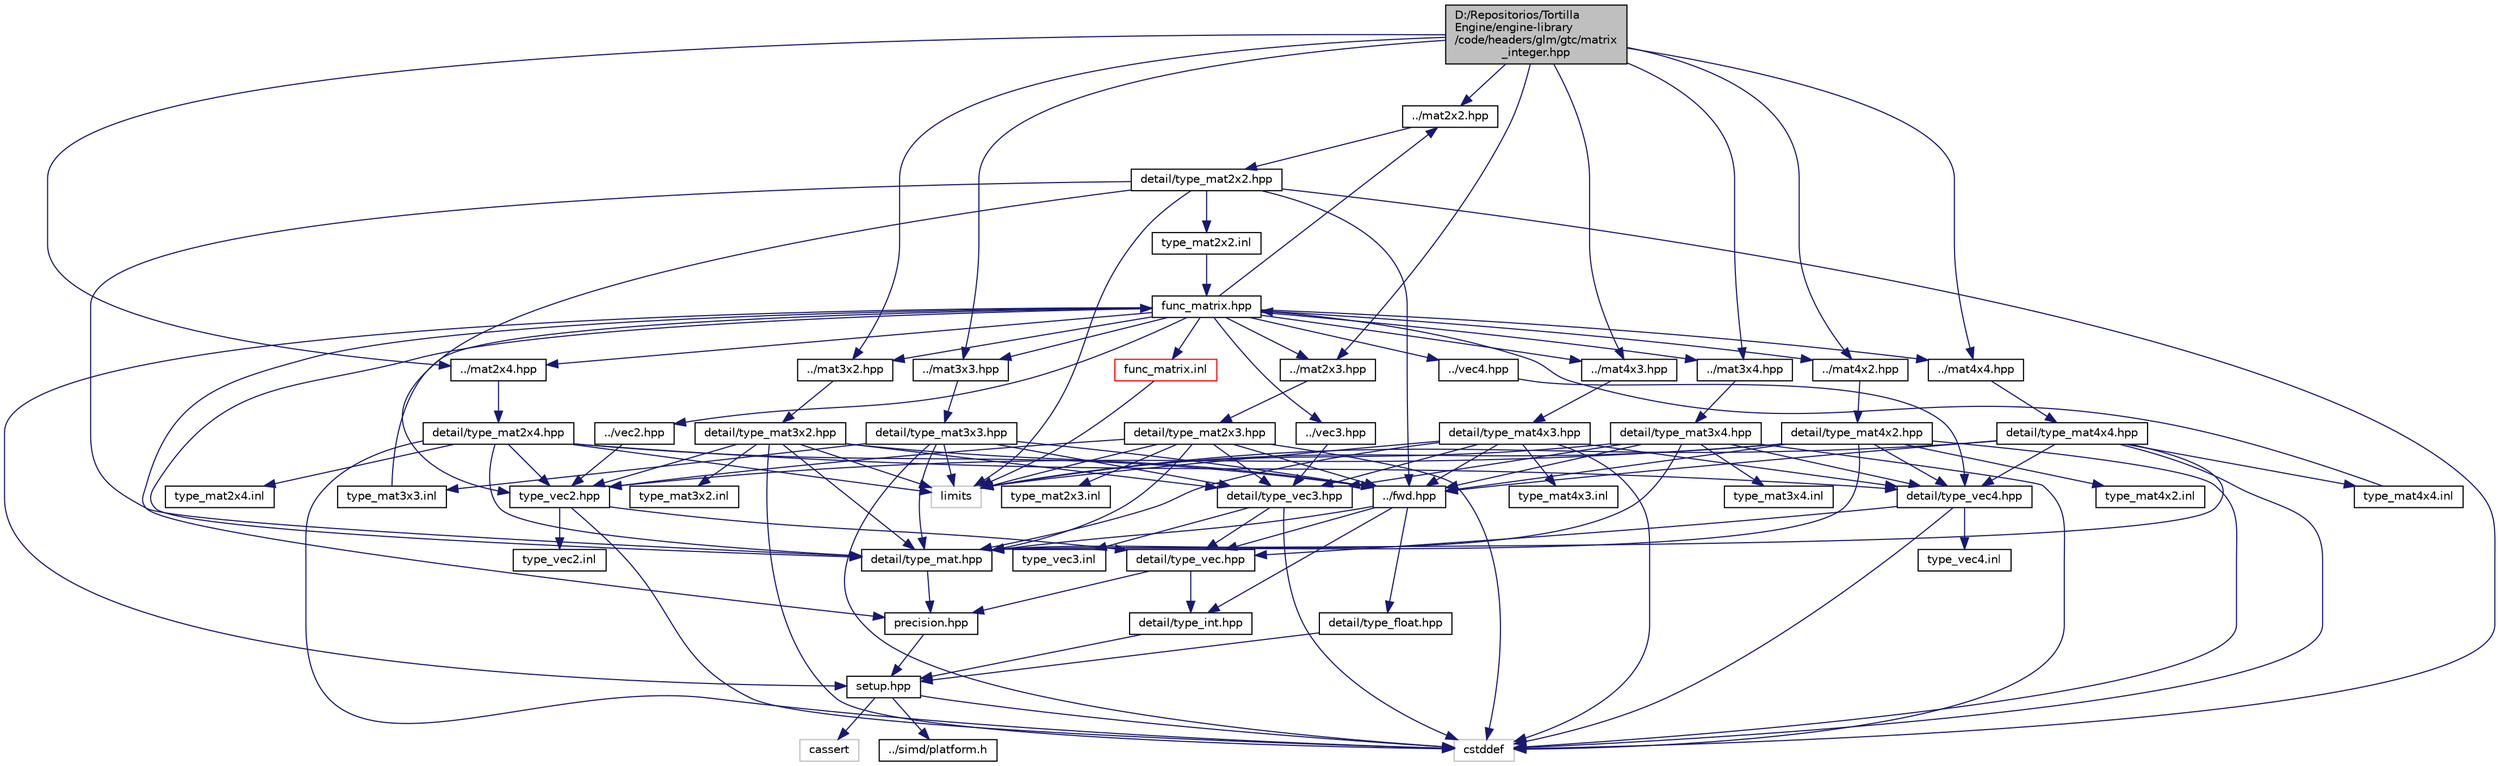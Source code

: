 digraph "D:/Repositorios/TortillaEngine/engine-library/code/headers/glm/gtc/matrix_integer.hpp"
{
 // LATEX_PDF_SIZE
  edge [fontname="Helvetica",fontsize="10",labelfontname="Helvetica",labelfontsize="10"];
  node [fontname="Helvetica",fontsize="10",shape=record];
  Node1 [label="D:/Repositorios/Tortilla\lEngine/engine-library\l/code/headers/glm/gtc/matrix\l_integer.hpp",height=0.2,width=0.4,color="black", fillcolor="grey75", style="filled", fontcolor="black",tooltip=" "];
  Node1 -> Node2 [color="midnightblue",fontsize="10",style="solid",fontname="Helvetica"];
  Node2 [label="../mat2x2.hpp",height=0.2,width=0.4,color="black", fillcolor="white", style="filled",URL="$mat2x2_8hpp.html",tooltip=" "];
  Node2 -> Node3 [color="midnightblue",fontsize="10",style="solid",fontname="Helvetica"];
  Node3 [label="detail/type_mat2x2.hpp",height=0.2,width=0.4,color="black", fillcolor="white", style="filled",URL="$type__mat2x2_8hpp.html",tooltip=" "];
  Node3 -> Node4 [color="midnightblue",fontsize="10",style="solid",fontname="Helvetica"];
  Node4 [label="../fwd.hpp",height=0.2,width=0.4,color="black", fillcolor="white", style="filled",URL="$fwd_8hpp.html",tooltip=" "];
  Node4 -> Node5 [color="midnightblue",fontsize="10",style="solid",fontname="Helvetica"];
  Node5 [label="detail/type_int.hpp",height=0.2,width=0.4,color="black", fillcolor="white", style="filled",URL="$type__int_8hpp.html",tooltip=" "];
  Node5 -> Node6 [color="midnightblue",fontsize="10",style="solid",fontname="Helvetica"];
  Node6 [label="setup.hpp",height=0.2,width=0.4,color="black", fillcolor="white", style="filled",URL="$setup_8hpp.html",tooltip=" "];
  Node6 -> Node7 [color="midnightblue",fontsize="10",style="solid",fontname="Helvetica"];
  Node7 [label="cassert",height=0.2,width=0.4,color="grey75", fillcolor="white", style="filled",tooltip=" "];
  Node6 -> Node8 [color="midnightblue",fontsize="10",style="solid",fontname="Helvetica"];
  Node8 [label="cstddef",height=0.2,width=0.4,color="grey75", fillcolor="white", style="filled",tooltip=" "];
  Node6 -> Node9 [color="midnightblue",fontsize="10",style="solid",fontname="Helvetica"];
  Node9 [label="../simd/platform.h",height=0.2,width=0.4,color="black", fillcolor="white", style="filled",URL="$platform_8h.html",tooltip=" "];
  Node4 -> Node10 [color="midnightblue",fontsize="10",style="solid",fontname="Helvetica"];
  Node10 [label="detail/type_float.hpp",height=0.2,width=0.4,color="black", fillcolor="white", style="filled",URL="$type__float_8hpp.html",tooltip=" "];
  Node10 -> Node6 [color="midnightblue",fontsize="10",style="solid",fontname="Helvetica"];
  Node4 -> Node11 [color="midnightblue",fontsize="10",style="solid",fontname="Helvetica"];
  Node11 [label="detail/type_vec.hpp",height=0.2,width=0.4,color="black", fillcolor="white", style="filled",URL="$type__vec_8hpp.html",tooltip=" "];
  Node11 -> Node12 [color="midnightblue",fontsize="10",style="solid",fontname="Helvetica"];
  Node12 [label="precision.hpp",height=0.2,width=0.4,color="black", fillcolor="white", style="filled",URL="$precision_8hpp.html",tooltip=" "];
  Node12 -> Node6 [color="midnightblue",fontsize="10",style="solid",fontname="Helvetica"];
  Node11 -> Node5 [color="midnightblue",fontsize="10",style="solid",fontname="Helvetica"];
  Node4 -> Node13 [color="midnightblue",fontsize="10",style="solid",fontname="Helvetica"];
  Node13 [label="detail/type_mat.hpp",height=0.2,width=0.4,color="black", fillcolor="white", style="filled",URL="$type__mat_8hpp.html",tooltip=" "];
  Node13 -> Node12 [color="midnightblue",fontsize="10",style="solid",fontname="Helvetica"];
  Node3 -> Node14 [color="midnightblue",fontsize="10",style="solid",fontname="Helvetica"];
  Node14 [label="type_vec2.hpp",height=0.2,width=0.4,color="black", fillcolor="white", style="filled",URL="$type__vec2_8hpp.html",tooltip=" "];
  Node14 -> Node11 [color="midnightblue",fontsize="10",style="solid",fontname="Helvetica"];
  Node14 -> Node8 [color="midnightblue",fontsize="10",style="solid",fontname="Helvetica"];
  Node14 -> Node15 [color="midnightblue",fontsize="10",style="solid",fontname="Helvetica"];
  Node15 [label="type_vec2.inl",height=0.2,width=0.4,color="black", fillcolor="white", style="filled",URL="$type__vec2_8inl.html",tooltip=" "];
  Node3 -> Node13 [color="midnightblue",fontsize="10",style="solid",fontname="Helvetica"];
  Node3 -> Node16 [color="midnightblue",fontsize="10",style="solid",fontname="Helvetica"];
  Node16 [label="limits",height=0.2,width=0.4,color="grey75", fillcolor="white", style="filled",tooltip=" "];
  Node3 -> Node8 [color="midnightblue",fontsize="10",style="solid",fontname="Helvetica"];
  Node3 -> Node17 [color="midnightblue",fontsize="10",style="solid",fontname="Helvetica"];
  Node17 [label="type_mat2x2.inl",height=0.2,width=0.4,color="black", fillcolor="white", style="filled",URL="$type__mat2x2_8inl.html",tooltip=" "];
  Node17 -> Node18 [color="midnightblue",fontsize="10",style="solid",fontname="Helvetica"];
  Node18 [label="func_matrix.hpp",height=0.2,width=0.4,color="black", fillcolor="white", style="filled",URL="$func__matrix_8hpp.html",tooltip=" "];
  Node18 -> Node12 [color="midnightblue",fontsize="10",style="solid",fontname="Helvetica"];
  Node18 -> Node6 [color="midnightblue",fontsize="10",style="solid",fontname="Helvetica"];
  Node18 -> Node13 [color="midnightblue",fontsize="10",style="solid",fontname="Helvetica"];
  Node18 -> Node19 [color="midnightblue",fontsize="10",style="solid",fontname="Helvetica"];
  Node19 [label="../vec2.hpp",height=0.2,width=0.4,color="black", fillcolor="white", style="filled",URL="$vec2_8hpp.html",tooltip=" "];
  Node19 -> Node14 [color="midnightblue",fontsize="10",style="solid",fontname="Helvetica"];
  Node18 -> Node20 [color="midnightblue",fontsize="10",style="solid",fontname="Helvetica"];
  Node20 [label="../vec3.hpp",height=0.2,width=0.4,color="black", fillcolor="white", style="filled",URL="$vec3_8hpp.html",tooltip=" "];
  Node20 -> Node21 [color="midnightblue",fontsize="10",style="solid",fontname="Helvetica"];
  Node21 [label="detail/type_vec3.hpp",height=0.2,width=0.4,color="black", fillcolor="white", style="filled",URL="$type__vec3_8hpp.html",tooltip=" "];
  Node21 -> Node11 [color="midnightblue",fontsize="10",style="solid",fontname="Helvetica"];
  Node21 -> Node8 [color="midnightblue",fontsize="10",style="solid",fontname="Helvetica"];
  Node21 -> Node22 [color="midnightblue",fontsize="10",style="solid",fontname="Helvetica"];
  Node22 [label="type_vec3.inl",height=0.2,width=0.4,color="black", fillcolor="white", style="filled",URL="$type__vec3_8inl.html",tooltip=" "];
  Node18 -> Node23 [color="midnightblue",fontsize="10",style="solid",fontname="Helvetica"];
  Node23 [label="../vec4.hpp",height=0.2,width=0.4,color="black", fillcolor="white", style="filled",URL="$vec4_8hpp.html",tooltip=" "];
  Node23 -> Node24 [color="midnightblue",fontsize="10",style="solid",fontname="Helvetica"];
  Node24 [label="detail/type_vec4.hpp",height=0.2,width=0.4,color="black", fillcolor="white", style="filled",URL="$type__vec4_8hpp.html",tooltip=" "];
  Node24 -> Node11 [color="midnightblue",fontsize="10",style="solid",fontname="Helvetica"];
  Node24 -> Node8 [color="midnightblue",fontsize="10",style="solid",fontname="Helvetica"];
  Node24 -> Node25 [color="midnightblue",fontsize="10",style="solid",fontname="Helvetica"];
  Node25 [label="type_vec4.inl",height=0.2,width=0.4,color="black", fillcolor="white", style="filled",URL="$type__vec4_8inl.html",tooltip=" "];
  Node18 -> Node2 [color="midnightblue",fontsize="10",style="solid",fontname="Helvetica"];
  Node18 -> Node26 [color="midnightblue",fontsize="10",style="solid",fontname="Helvetica"];
  Node26 [label="../mat2x3.hpp",height=0.2,width=0.4,color="black", fillcolor="white", style="filled",URL="$mat2x3_8hpp.html",tooltip=" "];
  Node26 -> Node27 [color="midnightblue",fontsize="10",style="solid",fontname="Helvetica"];
  Node27 [label="detail/type_mat2x3.hpp",height=0.2,width=0.4,color="black", fillcolor="white", style="filled",URL="$type__mat2x3_8hpp.html",tooltip=" "];
  Node27 -> Node4 [color="midnightblue",fontsize="10",style="solid",fontname="Helvetica"];
  Node27 -> Node14 [color="midnightblue",fontsize="10",style="solid",fontname="Helvetica"];
  Node27 -> Node21 [color="midnightblue",fontsize="10",style="solid",fontname="Helvetica"];
  Node27 -> Node13 [color="midnightblue",fontsize="10",style="solid",fontname="Helvetica"];
  Node27 -> Node16 [color="midnightblue",fontsize="10",style="solid",fontname="Helvetica"];
  Node27 -> Node8 [color="midnightblue",fontsize="10",style="solid",fontname="Helvetica"];
  Node27 -> Node28 [color="midnightblue",fontsize="10",style="solid",fontname="Helvetica"];
  Node28 [label="type_mat2x3.inl",height=0.2,width=0.4,color="black", fillcolor="white", style="filled",URL="$type__mat2x3_8inl.html",tooltip=" "];
  Node18 -> Node29 [color="midnightblue",fontsize="10",style="solid",fontname="Helvetica"];
  Node29 [label="../mat2x4.hpp",height=0.2,width=0.4,color="black", fillcolor="white", style="filled",URL="$mat2x4_8hpp.html",tooltip=" "];
  Node29 -> Node30 [color="midnightblue",fontsize="10",style="solid",fontname="Helvetica"];
  Node30 [label="detail/type_mat2x4.hpp",height=0.2,width=0.4,color="black", fillcolor="white", style="filled",URL="$type__mat2x4_8hpp.html",tooltip=" "];
  Node30 -> Node4 [color="midnightblue",fontsize="10",style="solid",fontname="Helvetica"];
  Node30 -> Node14 [color="midnightblue",fontsize="10",style="solid",fontname="Helvetica"];
  Node30 -> Node24 [color="midnightblue",fontsize="10",style="solid",fontname="Helvetica"];
  Node30 -> Node13 [color="midnightblue",fontsize="10",style="solid",fontname="Helvetica"];
  Node30 -> Node16 [color="midnightblue",fontsize="10",style="solid",fontname="Helvetica"];
  Node30 -> Node8 [color="midnightblue",fontsize="10",style="solid",fontname="Helvetica"];
  Node30 -> Node31 [color="midnightblue",fontsize="10",style="solid",fontname="Helvetica"];
  Node31 [label="type_mat2x4.inl",height=0.2,width=0.4,color="black", fillcolor="white", style="filled",URL="$type__mat2x4_8inl.html",tooltip=" "];
  Node18 -> Node32 [color="midnightblue",fontsize="10",style="solid",fontname="Helvetica"];
  Node32 [label="../mat3x2.hpp",height=0.2,width=0.4,color="black", fillcolor="white", style="filled",URL="$mat3x2_8hpp.html",tooltip=" "];
  Node32 -> Node33 [color="midnightblue",fontsize="10",style="solid",fontname="Helvetica"];
  Node33 [label="detail/type_mat3x2.hpp",height=0.2,width=0.4,color="black", fillcolor="white", style="filled",URL="$type__mat3x2_8hpp.html",tooltip=" "];
  Node33 -> Node4 [color="midnightblue",fontsize="10",style="solid",fontname="Helvetica"];
  Node33 -> Node14 [color="midnightblue",fontsize="10",style="solid",fontname="Helvetica"];
  Node33 -> Node21 [color="midnightblue",fontsize="10",style="solid",fontname="Helvetica"];
  Node33 -> Node13 [color="midnightblue",fontsize="10",style="solid",fontname="Helvetica"];
  Node33 -> Node16 [color="midnightblue",fontsize="10",style="solid",fontname="Helvetica"];
  Node33 -> Node8 [color="midnightblue",fontsize="10",style="solid",fontname="Helvetica"];
  Node33 -> Node34 [color="midnightblue",fontsize="10",style="solid",fontname="Helvetica"];
  Node34 [label="type_mat3x2.inl",height=0.2,width=0.4,color="black", fillcolor="white", style="filled",URL="$type__mat3x2_8inl.html",tooltip=" "];
  Node18 -> Node35 [color="midnightblue",fontsize="10",style="solid",fontname="Helvetica"];
  Node35 [label="../mat3x3.hpp",height=0.2,width=0.4,color="black", fillcolor="white", style="filled",URL="$mat3x3_8hpp.html",tooltip=" "];
  Node35 -> Node36 [color="midnightblue",fontsize="10",style="solid",fontname="Helvetica"];
  Node36 [label="detail/type_mat3x3.hpp",height=0.2,width=0.4,color="black", fillcolor="white", style="filled",URL="$type__mat3x3_8hpp.html",tooltip=" "];
  Node36 -> Node4 [color="midnightblue",fontsize="10",style="solid",fontname="Helvetica"];
  Node36 -> Node21 [color="midnightblue",fontsize="10",style="solid",fontname="Helvetica"];
  Node36 -> Node13 [color="midnightblue",fontsize="10",style="solid",fontname="Helvetica"];
  Node36 -> Node16 [color="midnightblue",fontsize="10",style="solid",fontname="Helvetica"];
  Node36 -> Node8 [color="midnightblue",fontsize="10",style="solid",fontname="Helvetica"];
  Node36 -> Node37 [color="midnightblue",fontsize="10",style="solid",fontname="Helvetica"];
  Node37 [label="type_mat3x3.inl",height=0.2,width=0.4,color="black", fillcolor="white", style="filled",URL="$type__mat3x3_8inl.html",tooltip=" "];
  Node37 -> Node18 [color="midnightblue",fontsize="10",style="solid",fontname="Helvetica"];
  Node18 -> Node38 [color="midnightblue",fontsize="10",style="solid",fontname="Helvetica"];
  Node38 [label="../mat3x4.hpp",height=0.2,width=0.4,color="black", fillcolor="white", style="filled",URL="$mat3x4_8hpp.html",tooltip=" "];
  Node38 -> Node39 [color="midnightblue",fontsize="10",style="solid",fontname="Helvetica"];
  Node39 [label="detail/type_mat3x4.hpp",height=0.2,width=0.4,color="black", fillcolor="white", style="filled",URL="$type__mat3x4_8hpp.html",tooltip=" "];
  Node39 -> Node4 [color="midnightblue",fontsize="10",style="solid",fontname="Helvetica"];
  Node39 -> Node21 [color="midnightblue",fontsize="10",style="solid",fontname="Helvetica"];
  Node39 -> Node24 [color="midnightblue",fontsize="10",style="solid",fontname="Helvetica"];
  Node39 -> Node13 [color="midnightblue",fontsize="10",style="solid",fontname="Helvetica"];
  Node39 -> Node16 [color="midnightblue",fontsize="10",style="solid",fontname="Helvetica"];
  Node39 -> Node8 [color="midnightblue",fontsize="10",style="solid",fontname="Helvetica"];
  Node39 -> Node40 [color="midnightblue",fontsize="10",style="solid",fontname="Helvetica"];
  Node40 [label="type_mat3x4.inl",height=0.2,width=0.4,color="black", fillcolor="white", style="filled",URL="$type__mat3x4_8inl.html",tooltip=" "];
  Node18 -> Node41 [color="midnightblue",fontsize="10",style="solid",fontname="Helvetica"];
  Node41 [label="../mat4x2.hpp",height=0.2,width=0.4,color="black", fillcolor="white", style="filled",URL="$mat4x2_8hpp.html",tooltip=" "];
  Node41 -> Node42 [color="midnightblue",fontsize="10",style="solid",fontname="Helvetica"];
  Node42 [label="detail/type_mat4x2.hpp",height=0.2,width=0.4,color="black", fillcolor="white", style="filled",URL="$type__mat4x2_8hpp.html",tooltip=" "];
  Node42 -> Node4 [color="midnightblue",fontsize="10",style="solid",fontname="Helvetica"];
  Node42 -> Node14 [color="midnightblue",fontsize="10",style="solid",fontname="Helvetica"];
  Node42 -> Node24 [color="midnightblue",fontsize="10",style="solid",fontname="Helvetica"];
  Node42 -> Node13 [color="midnightblue",fontsize="10",style="solid",fontname="Helvetica"];
  Node42 -> Node16 [color="midnightblue",fontsize="10",style="solid",fontname="Helvetica"];
  Node42 -> Node8 [color="midnightblue",fontsize="10",style="solid",fontname="Helvetica"];
  Node42 -> Node43 [color="midnightblue",fontsize="10",style="solid",fontname="Helvetica"];
  Node43 [label="type_mat4x2.inl",height=0.2,width=0.4,color="black", fillcolor="white", style="filled",URL="$type__mat4x2_8inl.html",tooltip=" "];
  Node18 -> Node44 [color="midnightblue",fontsize="10",style="solid",fontname="Helvetica"];
  Node44 [label="../mat4x3.hpp",height=0.2,width=0.4,color="black", fillcolor="white", style="filled",URL="$mat4x3_8hpp.html",tooltip=" "];
  Node44 -> Node45 [color="midnightblue",fontsize="10",style="solid",fontname="Helvetica"];
  Node45 [label="detail/type_mat4x3.hpp",height=0.2,width=0.4,color="black", fillcolor="white", style="filled",URL="$type__mat4x3_8hpp.html",tooltip=" "];
  Node45 -> Node4 [color="midnightblue",fontsize="10",style="solid",fontname="Helvetica"];
  Node45 -> Node21 [color="midnightblue",fontsize="10",style="solid",fontname="Helvetica"];
  Node45 -> Node24 [color="midnightblue",fontsize="10",style="solid",fontname="Helvetica"];
  Node45 -> Node13 [color="midnightblue",fontsize="10",style="solid",fontname="Helvetica"];
  Node45 -> Node16 [color="midnightblue",fontsize="10",style="solid",fontname="Helvetica"];
  Node45 -> Node8 [color="midnightblue",fontsize="10",style="solid",fontname="Helvetica"];
  Node45 -> Node46 [color="midnightblue",fontsize="10",style="solid",fontname="Helvetica"];
  Node46 [label="type_mat4x3.inl",height=0.2,width=0.4,color="black", fillcolor="white", style="filled",URL="$type__mat4x3_8inl.html",tooltip=" "];
  Node18 -> Node47 [color="midnightblue",fontsize="10",style="solid",fontname="Helvetica"];
  Node47 [label="../mat4x4.hpp",height=0.2,width=0.4,color="black", fillcolor="white", style="filled",URL="$mat4x4_8hpp.html",tooltip=" "];
  Node47 -> Node48 [color="midnightblue",fontsize="10",style="solid",fontname="Helvetica"];
  Node48 [label="detail/type_mat4x4.hpp",height=0.2,width=0.4,color="black", fillcolor="white", style="filled",URL="$type__mat4x4_8hpp.html",tooltip=" "];
  Node48 -> Node4 [color="midnightblue",fontsize="10",style="solid",fontname="Helvetica"];
  Node48 -> Node24 [color="midnightblue",fontsize="10",style="solid",fontname="Helvetica"];
  Node48 -> Node13 [color="midnightblue",fontsize="10",style="solid",fontname="Helvetica"];
  Node48 -> Node16 [color="midnightblue",fontsize="10",style="solid",fontname="Helvetica"];
  Node48 -> Node8 [color="midnightblue",fontsize="10",style="solid",fontname="Helvetica"];
  Node48 -> Node49 [color="midnightblue",fontsize="10",style="solid",fontname="Helvetica"];
  Node49 [label="type_mat4x4.inl",height=0.2,width=0.4,color="black", fillcolor="white", style="filled",URL="$type__mat4x4_8inl.html",tooltip=" "];
  Node49 -> Node18 [color="midnightblue",fontsize="10",style="solid",fontname="Helvetica"];
  Node18 -> Node50 [color="midnightblue",fontsize="10",style="solid",fontname="Helvetica"];
  Node50 [label="func_matrix.inl",height=0.2,width=0.4,color="red", fillcolor="white", style="filled",URL="$func__matrix_8inl.html",tooltip=" "];
  Node50 -> Node16 [color="midnightblue",fontsize="10",style="solid",fontname="Helvetica"];
  Node1 -> Node26 [color="midnightblue",fontsize="10",style="solid",fontname="Helvetica"];
  Node1 -> Node29 [color="midnightblue",fontsize="10",style="solid",fontname="Helvetica"];
  Node1 -> Node32 [color="midnightblue",fontsize="10",style="solid",fontname="Helvetica"];
  Node1 -> Node35 [color="midnightblue",fontsize="10",style="solid",fontname="Helvetica"];
  Node1 -> Node38 [color="midnightblue",fontsize="10",style="solid",fontname="Helvetica"];
  Node1 -> Node41 [color="midnightblue",fontsize="10",style="solid",fontname="Helvetica"];
  Node1 -> Node44 [color="midnightblue",fontsize="10",style="solid",fontname="Helvetica"];
  Node1 -> Node47 [color="midnightblue",fontsize="10",style="solid",fontname="Helvetica"];
}
